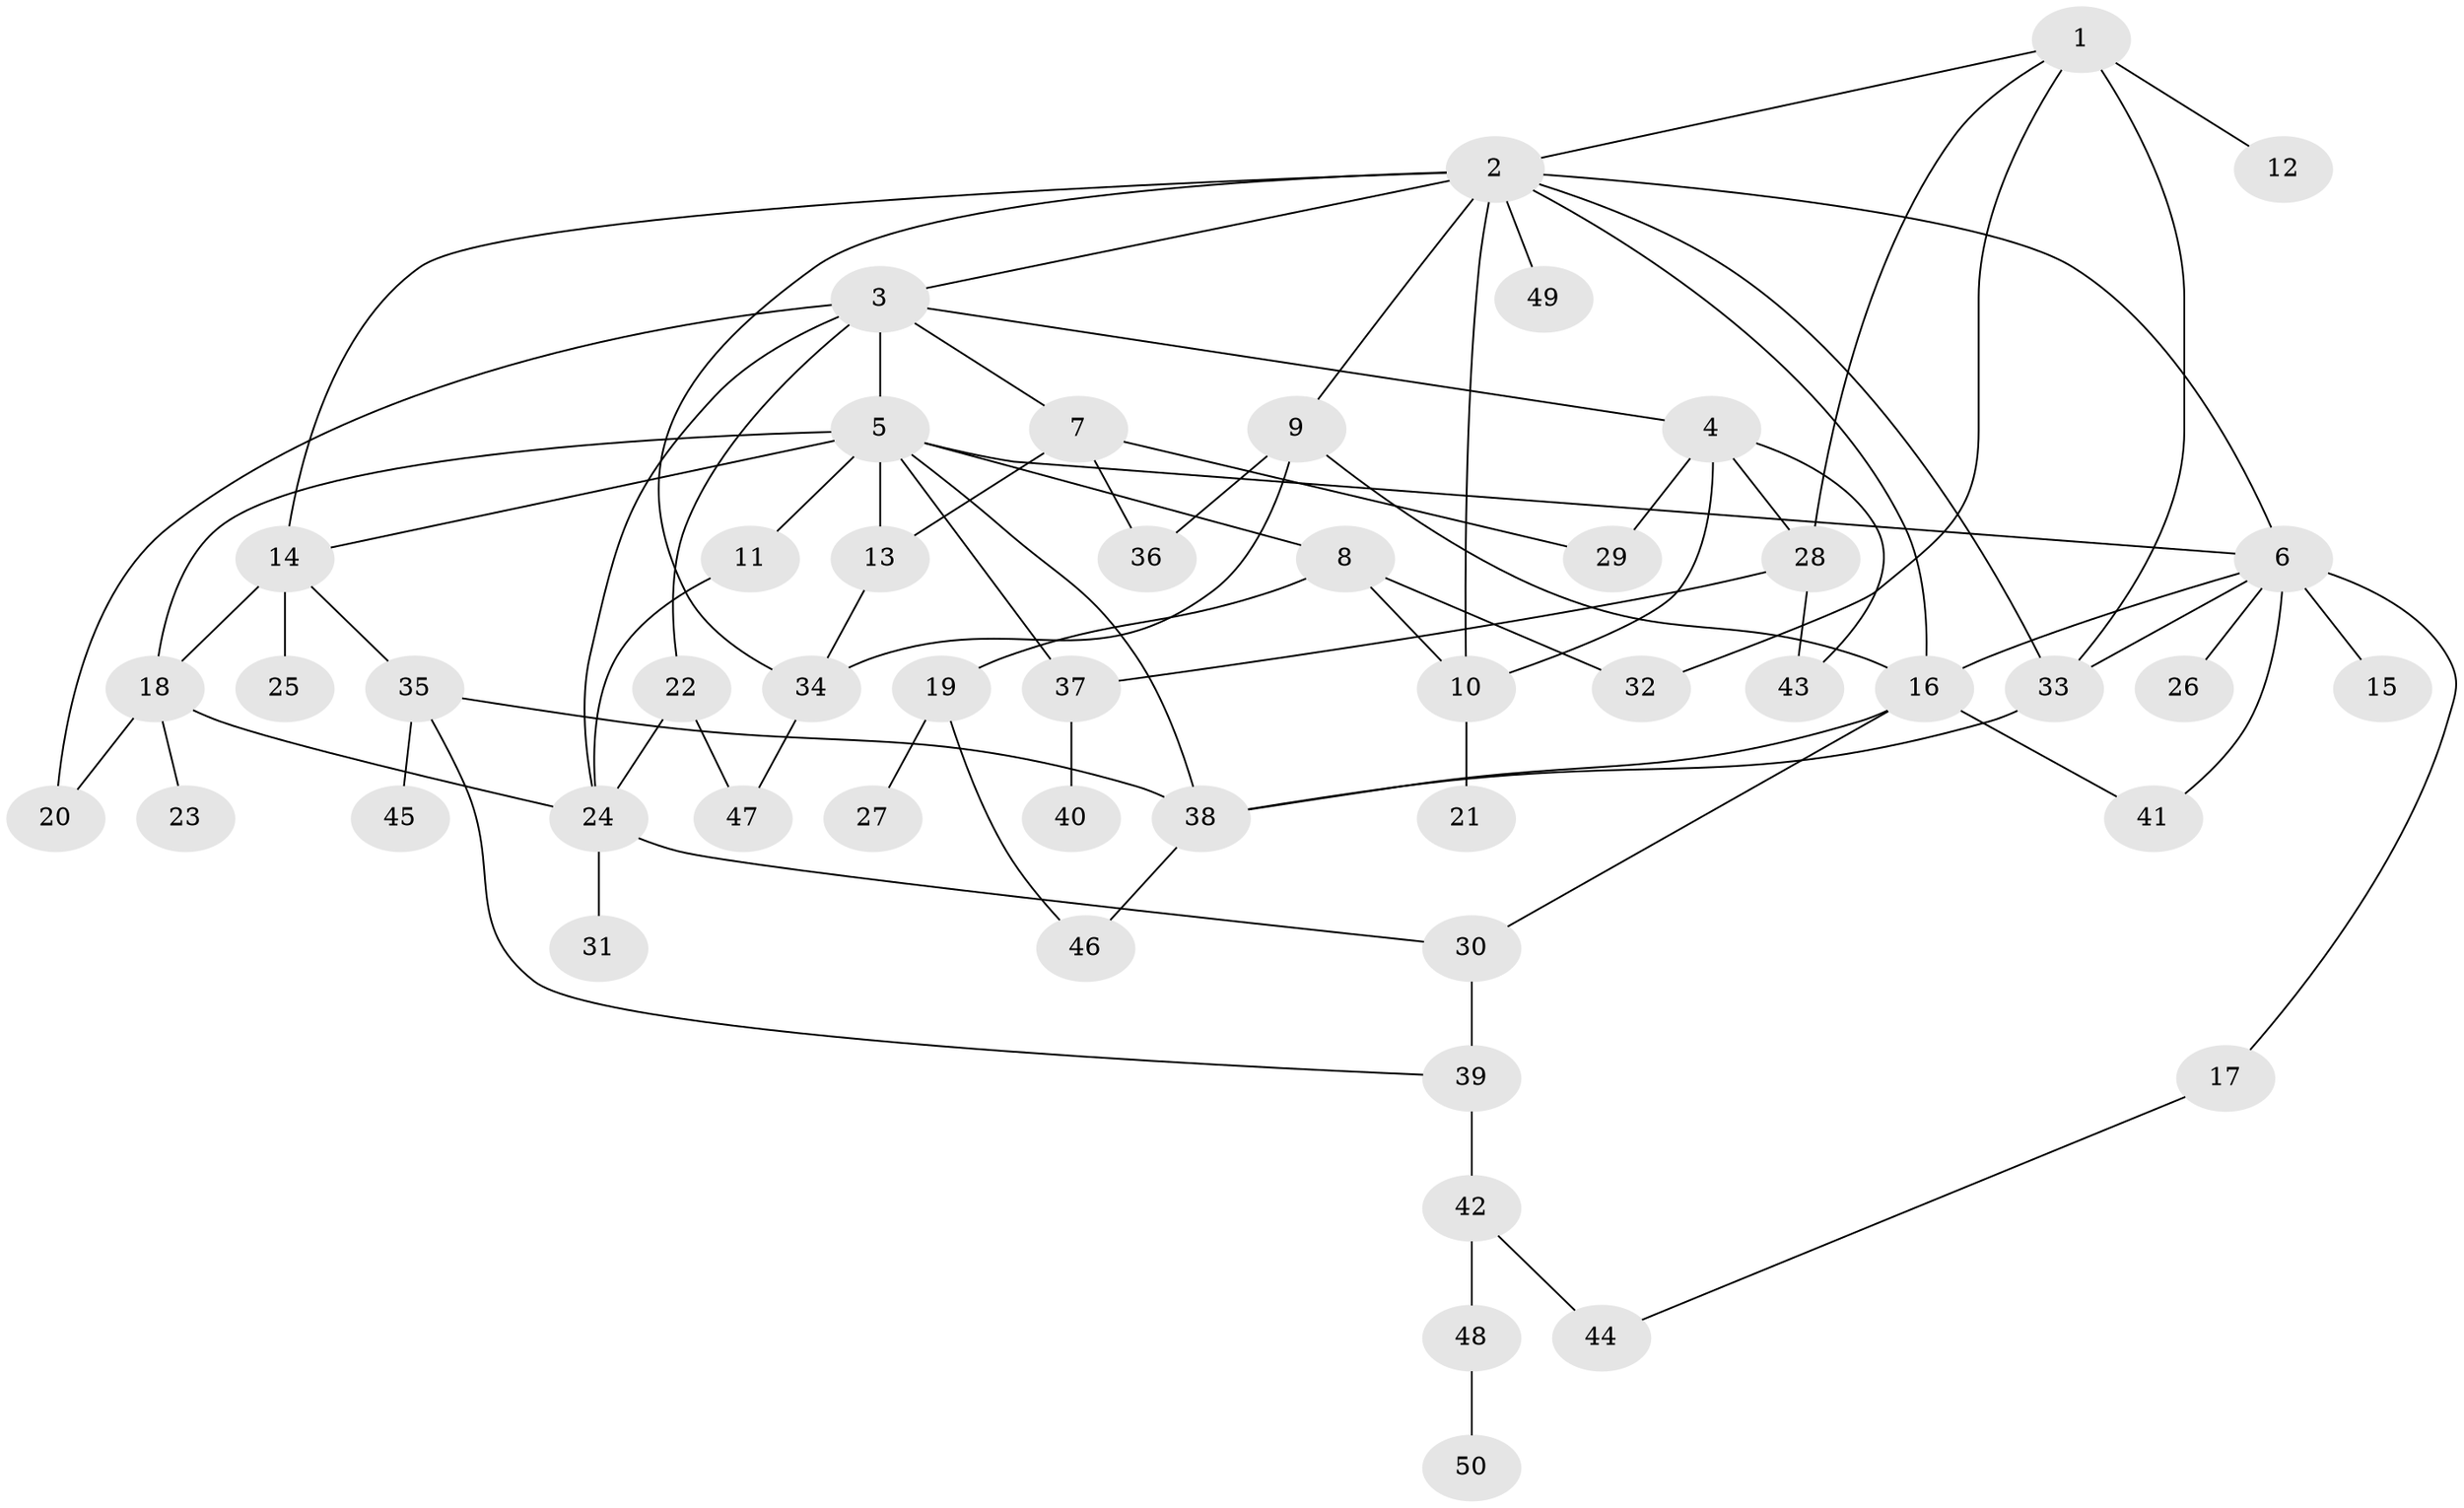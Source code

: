 // original degree distribution, {2: 0.33, 11: 0.01, 9: 0.01, 7: 0.01, 6: 0.01, 8: 0.01, 5: 0.04, 4: 0.15, 3: 0.2, 1: 0.23}
// Generated by graph-tools (version 1.1) at 2025/34/03/09/25 02:34:11]
// undirected, 50 vertices, 80 edges
graph export_dot {
graph [start="1"]
  node [color=gray90,style=filled];
  1;
  2;
  3;
  4;
  5;
  6;
  7;
  8;
  9;
  10;
  11;
  12;
  13;
  14;
  15;
  16;
  17;
  18;
  19;
  20;
  21;
  22;
  23;
  24;
  25;
  26;
  27;
  28;
  29;
  30;
  31;
  32;
  33;
  34;
  35;
  36;
  37;
  38;
  39;
  40;
  41;
  42;
  43;
  44;
  45;
  46;
  47;
  48;
  49;
  50;
  1 -- 2 [weight=1.0];
  1 -- 12 [weight=2.0];
  1 -- 28 [weight=1.0];
  1 -- 32 [weight=1.0];
  1 -- 33 [weight=1.0];
  2 -- 3 [weight=1.0];
  2 -- 6 [weight=1.0];
  2 -- 9 [weight=1.0];
  2 -- 10 [weight=1.0];
  2 -- 14 [weight=1.0];
  2 -- 16 [weight=1.0];
  2 -- 33 [weight=1.0];
  2 -- 34 [weight=1.0];
  2 -- 49 [weight=1.0];
  3 -- 4 [weight=1.0];
  3 -- 5 [weight=2.0];
  3 -- 7 [weight=1.0];
  3 -- 20 [weight=1.0];
  3 -- 22 [weight=1.0];
  3 -- 24 [weight=2.0];
  4 -- 10 [weight=2.0];
  4 -- 28 [weight=1.0];
  4 -- 29 [weight=1.0];
  4 -- 43 [weight=1.0];
  5 -- 6 [weight=1.0];
  5 -- 8 [weight=1.0];
  5 -- 11 [weight=1.0];
  5 -- 13 [weight=1.0];
  5 -- 14 [weight=1.0];
  5 -- 18 [weight=1.0];
  5 -- 37 [weight=1.0];
  5 -- 38 [weight=1.0];
  6 -- 15 [weight=2.0];
  6 -- 16 [weight=1.0];
  6 -- 17 [weight=1.0];
  6 -- 26 [weight=1.0];
  6 -- 33 [weight=1.0];
  6 -- 41 [weight=1.0];
  7 -- 13 [weight=1.0];
  7 -- 29 [weight=1.0];
  7 -- 36 [weight=1.0];
  8 -- 10 [weight=1.0];
  8 -- 19 [weight=1.0];
  8 -- 32 [weight=1.0];
  9 -- 16 [weight=1.0];
  9 -- 34 [weight=1.0];
  9 -- 36 [weight=1.0];
  10 -- 21 [weight=1.0];
  11 -- 24 [weight=1.0];
  13 -- 34 [weight=1.0];
  14 -- 18 [weight=1.0];
  14 -- 25 [weight=1.0];
  14 -- 35 [weight=1.0];
  16 -- 30 [weight=1.0];
  16 -- 38 [weight=1.0];
  16 -- 41 [weight=1.0];
  17 -- 44 [weight=1.0];
  18 -- 20 [weight=1.0];
  18 -- 23 [weight=1.0];
  18 -- 24 [weight=1.0];
  19 -- 27 [weight=1.0];
  19 -- 46 [weight=1.0];
  22 -- 24 [weight=1.0];
  22 -- 47 [weight=1.0];
  24 -- 30 [weight=1.0];
  24 -- 31 [weight=1.0];
  28 -- 37 [weight=1.0];
  28 -- 43 [weight=1.0];
  30 -- 39 [weight=1.0];
  33 -- 38 [weight=1.0];
  34 -- 47 [weight=1.0];
  35 -- 38 [weight=1.0];
  35 -- 39 [weight=1.0];
  35 -- 45 [weight=2.0];
  37 -- 40 [weight=1.0];
  38 -- 46 [weight=1.0];
  39 -- 42 [weight=1.0];
  42 -- 44 [weight=1.0];
  42 -- 48 [weight=1.0];
  48 -- 50 [weight=1.0];
}
